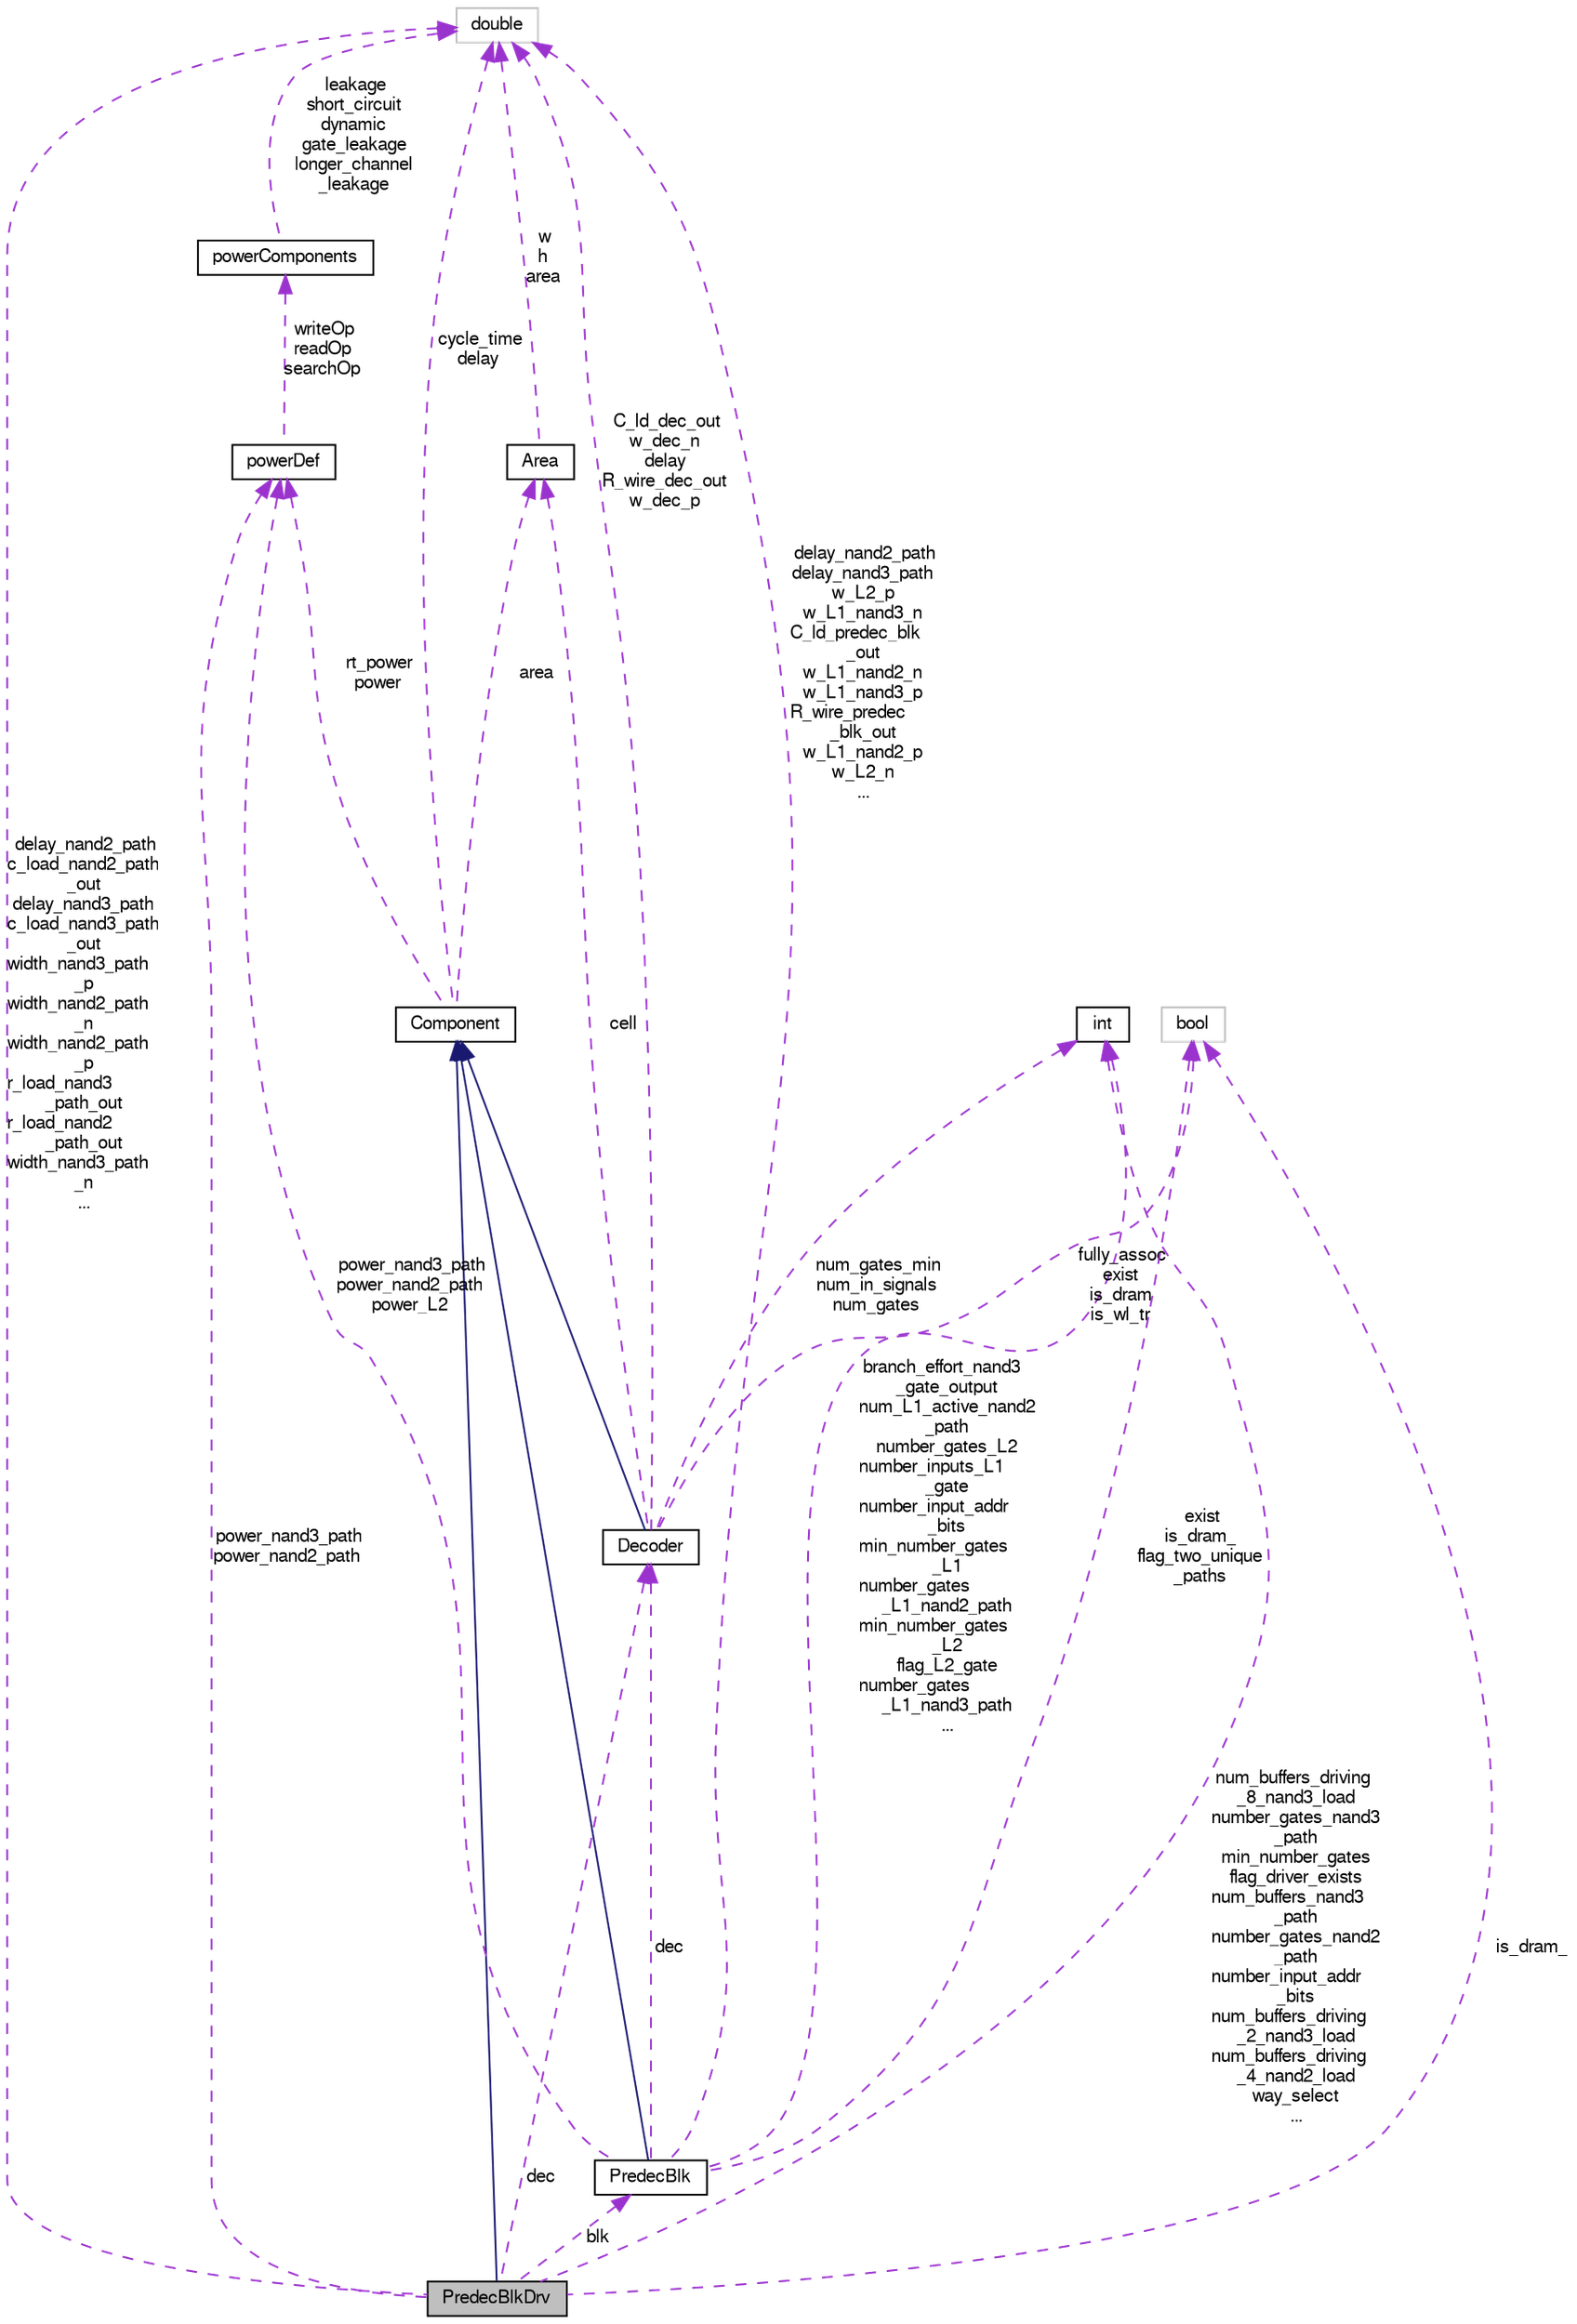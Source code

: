 digraph "PredecBlkDrv"
{
  bgcolor="transparent";
  edge [fontname="FreeSans",fontsize="10",labelfontname="FreeSans",labelfontsize="10"];
  node [fontname="FreeSans",fontsize="10",shape=record];
  Node2 [label="PredecBlkDrv",height=0.2,width=0.4,color="black", fillcolor="grey75", style="filled", fontcolor="black"];
  Node3 -> Node2 [dir="back",color="midnightblue",fontsize="10",style="solid",fontname="FreeSans"];
  Node3 [label="Component",height=0.2,width=0.4,color="black",URL="$classComponent.html"];
  Node4 -> Node3 [dir="back",color="darkorchid3",fontsize="10",style="dashed",label=" cycle_time\ndelay" ,fontname="FreeSans"];
  Node4 [label="double",height=0.2,width=0.4,color="grey75"];
  Node5 -> Node3 [dir="back",color="darkorchid3",fontsize="10",style="dashed",label=" rt_power\npower" ,fontname="FreeSans"];
  Node5 [label="powerDef",height=0.2,width=0.4,color="black",URL="$classpowerDef.html"];
  Node6 -> Node5 [dir="back",color="darkorchid3",fontsize="10",style="dashed",label=" writeOp\nreadOp\nsearchOp" ,fontname="FreeSans"];
  Node6 [label="powerComponents",height=0.2,width=0.4,color="black",URL="$classpowerComponents.html"];
  Node4 -> Node6 [dir="back",color="darkorchid3",fontsize="10",style="dashed",label=" leakage\nshort_circuit\ndynamic\ngate_leakage\nlonger_channel\l_leakage" ,fontname="FreeSans"];
  Node7 -> Node3 [dir="back",color="darkorchid3",fontsize="10",style="dashed",label=" area" ,fontname="FreeSans"];
  Node7 [label="Area",height=0.2,width=0.4,color="black",URL="$classArea.html"];
  Node4 -> Node7 [dir="back",color="darkorchid3",fontsize="10",style="dashed",label=" w\nh\narea" ,fontname="FreeSans"];
  Node4 -> Node2 [dir="back",color="darkorchid3",fontsize="10",style="dashed",label=" delay_nand2_path\nc_load_nand2_path\l_out\ndelay_nand3_path\nc_load_nand3_path\l_out\nwidth_nand3_path\l_p\nwidth_nand2_path\l_n\nwidth_nand2_path\l_p\nr_load_nand3\l_path_out\nr_load_nand2\l_path_out\nwidth_nand3_path\l_n\n..." ,fontname="FreeSans"];
  Node5 -> Node2 [dir="back",color="darkorchid3",fontsize="10",style="dashed",label=" power_nand3_path\npower_nand2_path" ,fontname="FreeSans"];
  Node8 -> Node2 [dir="back",color="darkorchid3",fontsize="10",style="dashed",label=" dec" ,fontname="FreeSans"];
  Node8 [label="Decoder",height=0.2,width=0.4,color="black",URL="$classDecoder.html"];
  Node3 -> Node8 [dir="back",color="midnightblue",fontsize="10",style="solid",fontname="FreeSans"];
  Node4 -> Node8 [dir="back",color="darkorchid3",fontsize="10",style="dashed",label=" C_ld_dec_out\nw_dec_n\ndelay\nR_wire_dec_out\nw_dec_p" ,fontname="FreeSans"];
  Node9 -> Node8 [dir="back",color="darkorchid3",fontsize="10",style="dashed",label=" num_gates_min\nnum_in_signals\nnum_gates" ,fontname="FreeSans"];
  Node9 [label="int",height=0.2,width=0.4,color="black",URL="$classint.html"];
  Node10 -> Node8 [dir="back",color="darkorchid3",fontsize="10",style="dashed",label=" fully_assoc\nexist\nis_dram\nis_wl_tr" ,fontname="FreeSans"];
  Node10 [label="bool",height=0.2,width=0.4,color="grey75"];
  Node7 -> Node8 [dir="back",color="darkorchid3",fontsize="10",style="dashed",label=" cell" ,fontname="FreeSans"];
  Node9 -> Node2 [dir="back",color="darkorchid3",fontsize="10",style="dashed",label=" num_buffers_driving\l_8_nand3_load\nnumber_gates_nand3\l_path\nmin_number_gates\nflag_driver_exists\nnum_buffers_nand3\l_path\nnumber_gates_nand2\l_path\nnumber_input_addr\l_bits\nnum_buffers_driving\l_2_nand3_load\nnum_buffers_driving\l_4_nand2_load\nway_select\n..." ,fontname="FreeSans"];
  Node10 -> Node2 [dir="back",color="darkorchid3",fontsize="10",style="dashed",label=" is_dram_" ,fontname="FreeSans"];
  Node11 -> Node2 [dir="back",color="darkorchid3",fontsize="10",style="dashed",label=" blk" ,fontname="FreeSans"];
  Node11 [label="PredecBlk",height=0.2,width=0.4,color="black",URL="$classPredecBlk.html"];
  Node3 -> Node11 [dir="back",color="midnightblue",fontsize="10",style="solid",fontname="FreeSans"];
  Node4 -> Node11 [dir="back",color="darkorchid3",fontsize="10",style="dashed",label=" delay_nand2_path\ndelay_nand3_path\nw_L2_p\nw_L1_nand3_n\nC_ld_predec_blk\l_out\nw_L1_nand2_n\nw_L1_nand3_p\nR_wire_predec\l_blk_out\nw_L1_nand2_p\nw_L2_n\n..." ,fontname="FreeSans"];
  Node5 -> Node11 [dir="back",color="darkorchid3",fontsize="10",style="dashed",label=" power_nand3_path\npower_nand2_path\npower_L2" ,fontname="FreeSans"];
  Node8 -> Node11 [dir="back",color="darkorchid3",fontsize="10",style="dashed",label=" dec" ,fontname="FreeSans"];
  Node9 -> Node11 [dir="back",color="darkorchid3",fontsize="10",style="dashed",label=" branch_effort_nand3\l_gate_output\nnum_L1_active_nand2\l_path\nnumber_gates_L2\nnumber_inputs_L1\l_gate\nnumber_input_addr\l_bits\nmin_number_gates\l_L1\nnumber_gates\l_L1_nand2_path\nmin_number_gates\l_L2\nflag_L2_gate\nnumber_gates\l_L1_nand3_path\n..." ,fontname="FreeSans"];
  Node10 -> Node11 [dir="back",color="darkorchid3",fontsize="10",style="dashed",label=" exist\nis_dram_\nflag_two_unique\l_paths" ,fontname="FreeSans"];
}
